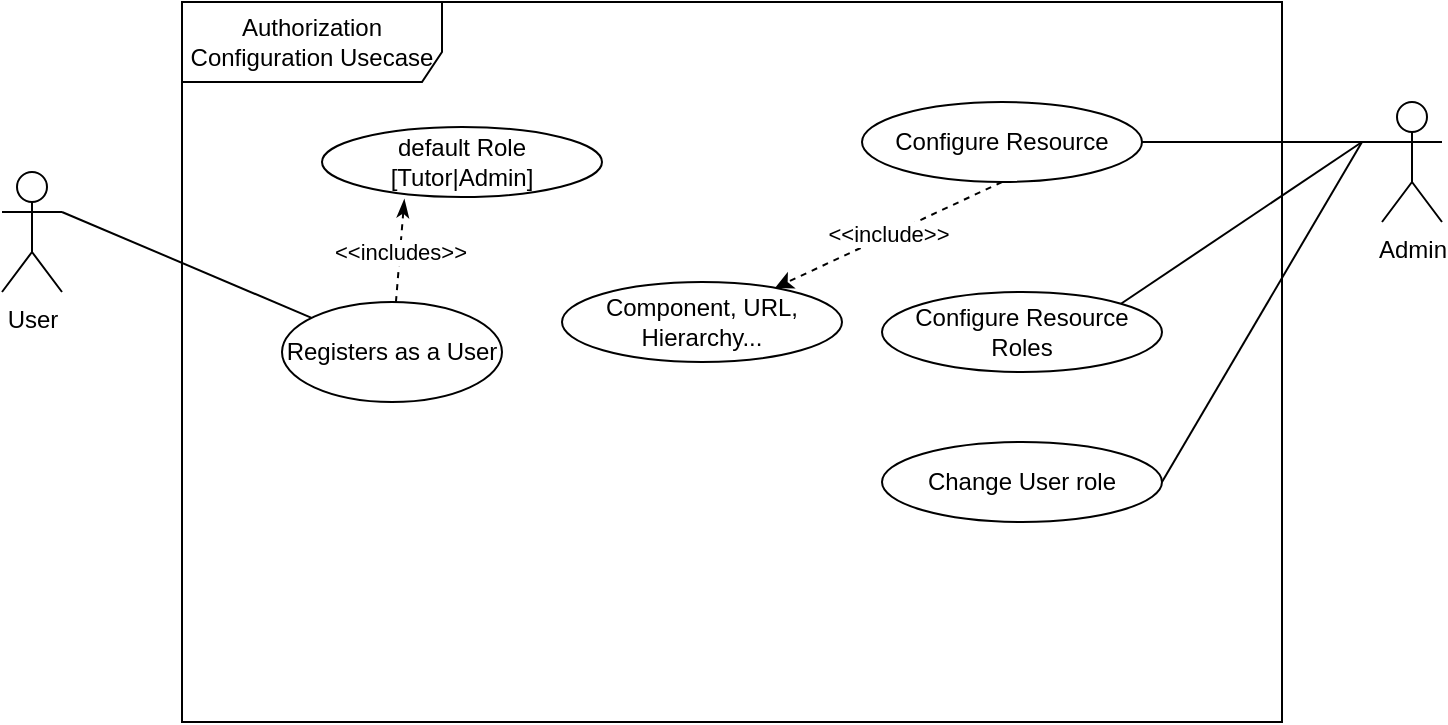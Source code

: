 <mxfile version="15.2.9" type="device"><diagram id="Jfx7pwzlN5aW7CYsU2_-" name="Page-1"><mxGraphModel dx="716" dy="377" grid="1" gridSize="10" guides="1" tooltips="1" connect="1" arrows="1" fold="1" page="1" pageScale="1" pageWidth="850" pageHeight="1100" math="0" shadow="0"><root><mxCell id="0"/><mxCell id="1" parent="0"/><mxCell id="6s4Y5qK92bh-F2hDNGTa-1" value="Authorization Configuration Usecase" style="shape=umlFrame;whiteSpace=wrap;html=1;width=130;height=40;" vertex="1" parent="1"><mxGeometry x="200" y="130" width="550" height="360" as="geometry"/></mxCell><mxCell id="6s4Y5qK92bh-F2hDNGTa-18" style="edgeStyle=none;rounded=0;orthogonalLoop=1;jettySize=auto;html=1;exitX=1;exitY=0.333;exitDx=0;exitDy=0;exitPerimeter=0;endArrow=none;endFill=0;" edge="1" parent="1" source="6s4Y5qK92bh-F2hDNGTa-2" target="6s4Y5qK92bh-F2hDNGTa-3"><mxGeometry relative="1" as="geometry"/></mxCell><mxCell id="6s4Y5qK92bh-F2hDNGTa-2" value="User" style="shape=umlActor;verticalLabelPosition=bottom;verticalAlign=top;html=1;" vertex="1" parent="1"><mxGeometry x="110" y="215" width="30" height="60" as="geometry"/></mxCell><mxCell id="6s4Y5qK92bh-F2hDNGTa-3" value="Registers as a User" style="ellipse;whiteSpace=wrap;html=1;" vertex="1" parent="1"><mxGeometry x="250" y="280" width="110" height="50" as="geometry"/></mxCell><mxCell id="6s4Y5qK92bh-F2hDNGTa-19" value="&amp;lt;&amp;lt;includes&amp;gt;&amp;gt;" style="edgeStyle=none;rounded=0;orthogonalLoop=1;jettySize=auto;html=1;endArrow=classicThin;endFill=1;entryX=0.294;entryY=1.036;entryDx=0;entryDy=0;entryPerimeter=0;dashed=1;" edge="1" parent="1" source="6s4Y5qK92bh-F2hDNGTa-3" target="6s4Y5qK92bh-F2hDNGTa-4"><mxGeometry relative="1" as="geometry"/></mxCell><mxCell id="6s4Y5qK92bh-F2hDNGTa-4" value="default Role [Tutor|Admin]" style="ellipse;whiteSpace=wrap;html=1;" vertex="1" parent="1"><mxGeometry x="270" y="192.5" width="140" height="35" as="geometry"/></mxCell><mxCell id="6s4Y5qK92bh-F2hDNGTa-8" value="&amp;lt;&amp;lt;include&amp;gt;&amp;gt;" style="rounded=0;orthogonalLoop=1;jettySize=auto;html=1;exitX=0.5;exitY=1;exitDx=0;exitDy=0;dashed=1;" edge="1" parent="1" source="6s4Y5qK92bh-F2hDNGTa-5" target="6s4Y5qK92bh-F2hDNGTa-7"><mxGeometry relative="1" as="geometry"/></mxCell><mxCell id="6s4Y5qK92bh-F2hDNGTa-15" style="edgeStyle=none;rounded=0;orthogonalLoop=1;jettySize=auto;html=1;exitX=1;exitY=0.5;exitDx=0;exitDy=0;entryX=0;entryY=0.333;entryDx=0;entryDy=0;entryPerimeter=0;endArrow=none;endFill=0;" edge="1" parent="1" source="6s4Y5qK92bh-F2hDNGTa-5" target="6s4Y5qK92bh-F2hDNGTa-6"><mxGeometry relative="1" as="geometry"/></mxCell><mxCell id="6s4Y5qK92bh-F2hDNGTa-5" value="Configure Resource" style="ellipse;whiteSpace=wrap;html=1;" vertex="1" parent="1"><mxGeometry x="540" y="180" width="140" height="40" as="geometry"/></mxCell><mxCell id="6s4Y5qK92bh-F2hDNGTa-6" value="Admin" style="shape=umlActor;verticalLabelPosition=bottom;verticalAlign=top;html=1;" vertex="1" parent="1"><mxGeometry x="800" y="180" width="30" height="60" as="geometry"/></mxCell><mxCell id="6s4Y5qK92bh-F2hDNGTa-7" value="Component, URL, Hierarchy..." style="ellipse;whiteSpace=wrap;html=1;" vertex="1" parent="1"><mxGeometry x="390" y="270" width="140" height="40" as="geometry"/></mxCell><mxCell id="6s4Y5qK92bh-F2hDNGTa-16" style="edgeStyle=none;rounded=0;orthogonalLoop=1;jettySize=auto;html=1;exitX=1;exitY=0;exitDx=0;exitDy=0;endArrow=none;endFill=0;" edge="1" parent="1" source="6s4Y5qK92bh-F2hDNGTa-11"><mxGeometry relative="1" as="geometry"><mxPoint x="790" y="200" as="targetPoint"/></mxGeometry></mxCell><mxCell id="6s4Y5qK92bh-F2hDNGTa-11" value="Configure Resource Roles" style="ellipse;whiteSpace=wrap;html=1;" vertex="1" parent="1"><mxGeometry x="550" y="275" width="140" height="40" as="geometry"/></mxCell><mxCell id="6s4Y5qK92bh-F2hDNGTa-17" style="edgeStyle=none;rounded=0;orthogonalLoop=1;jettySize=auto;html=1;exitX=1;exitY=0.5;exitDx=0;exitDy=0;endArrow=none;endFill=0;" edge="1" parent="1" source="6s4Y5qK92bh-F2hDNGTa-13"><mxGeometry relative="1" as="geometry"><mxPoint x="790" y="200" as="targetPoint"/></mxGeometry></mxCell><mxCell id="6s4Y5qK92bh-F2hDNGTa-13" value="Change User role" style="ellipse;whiteSpace=wrap;html=1;" vertex="1" parent="1"><mxGeometry x="550" y="350" width="140" height="40" as="geometry"/></mxCell></root></mxGraphModel></diagram></mxfile>